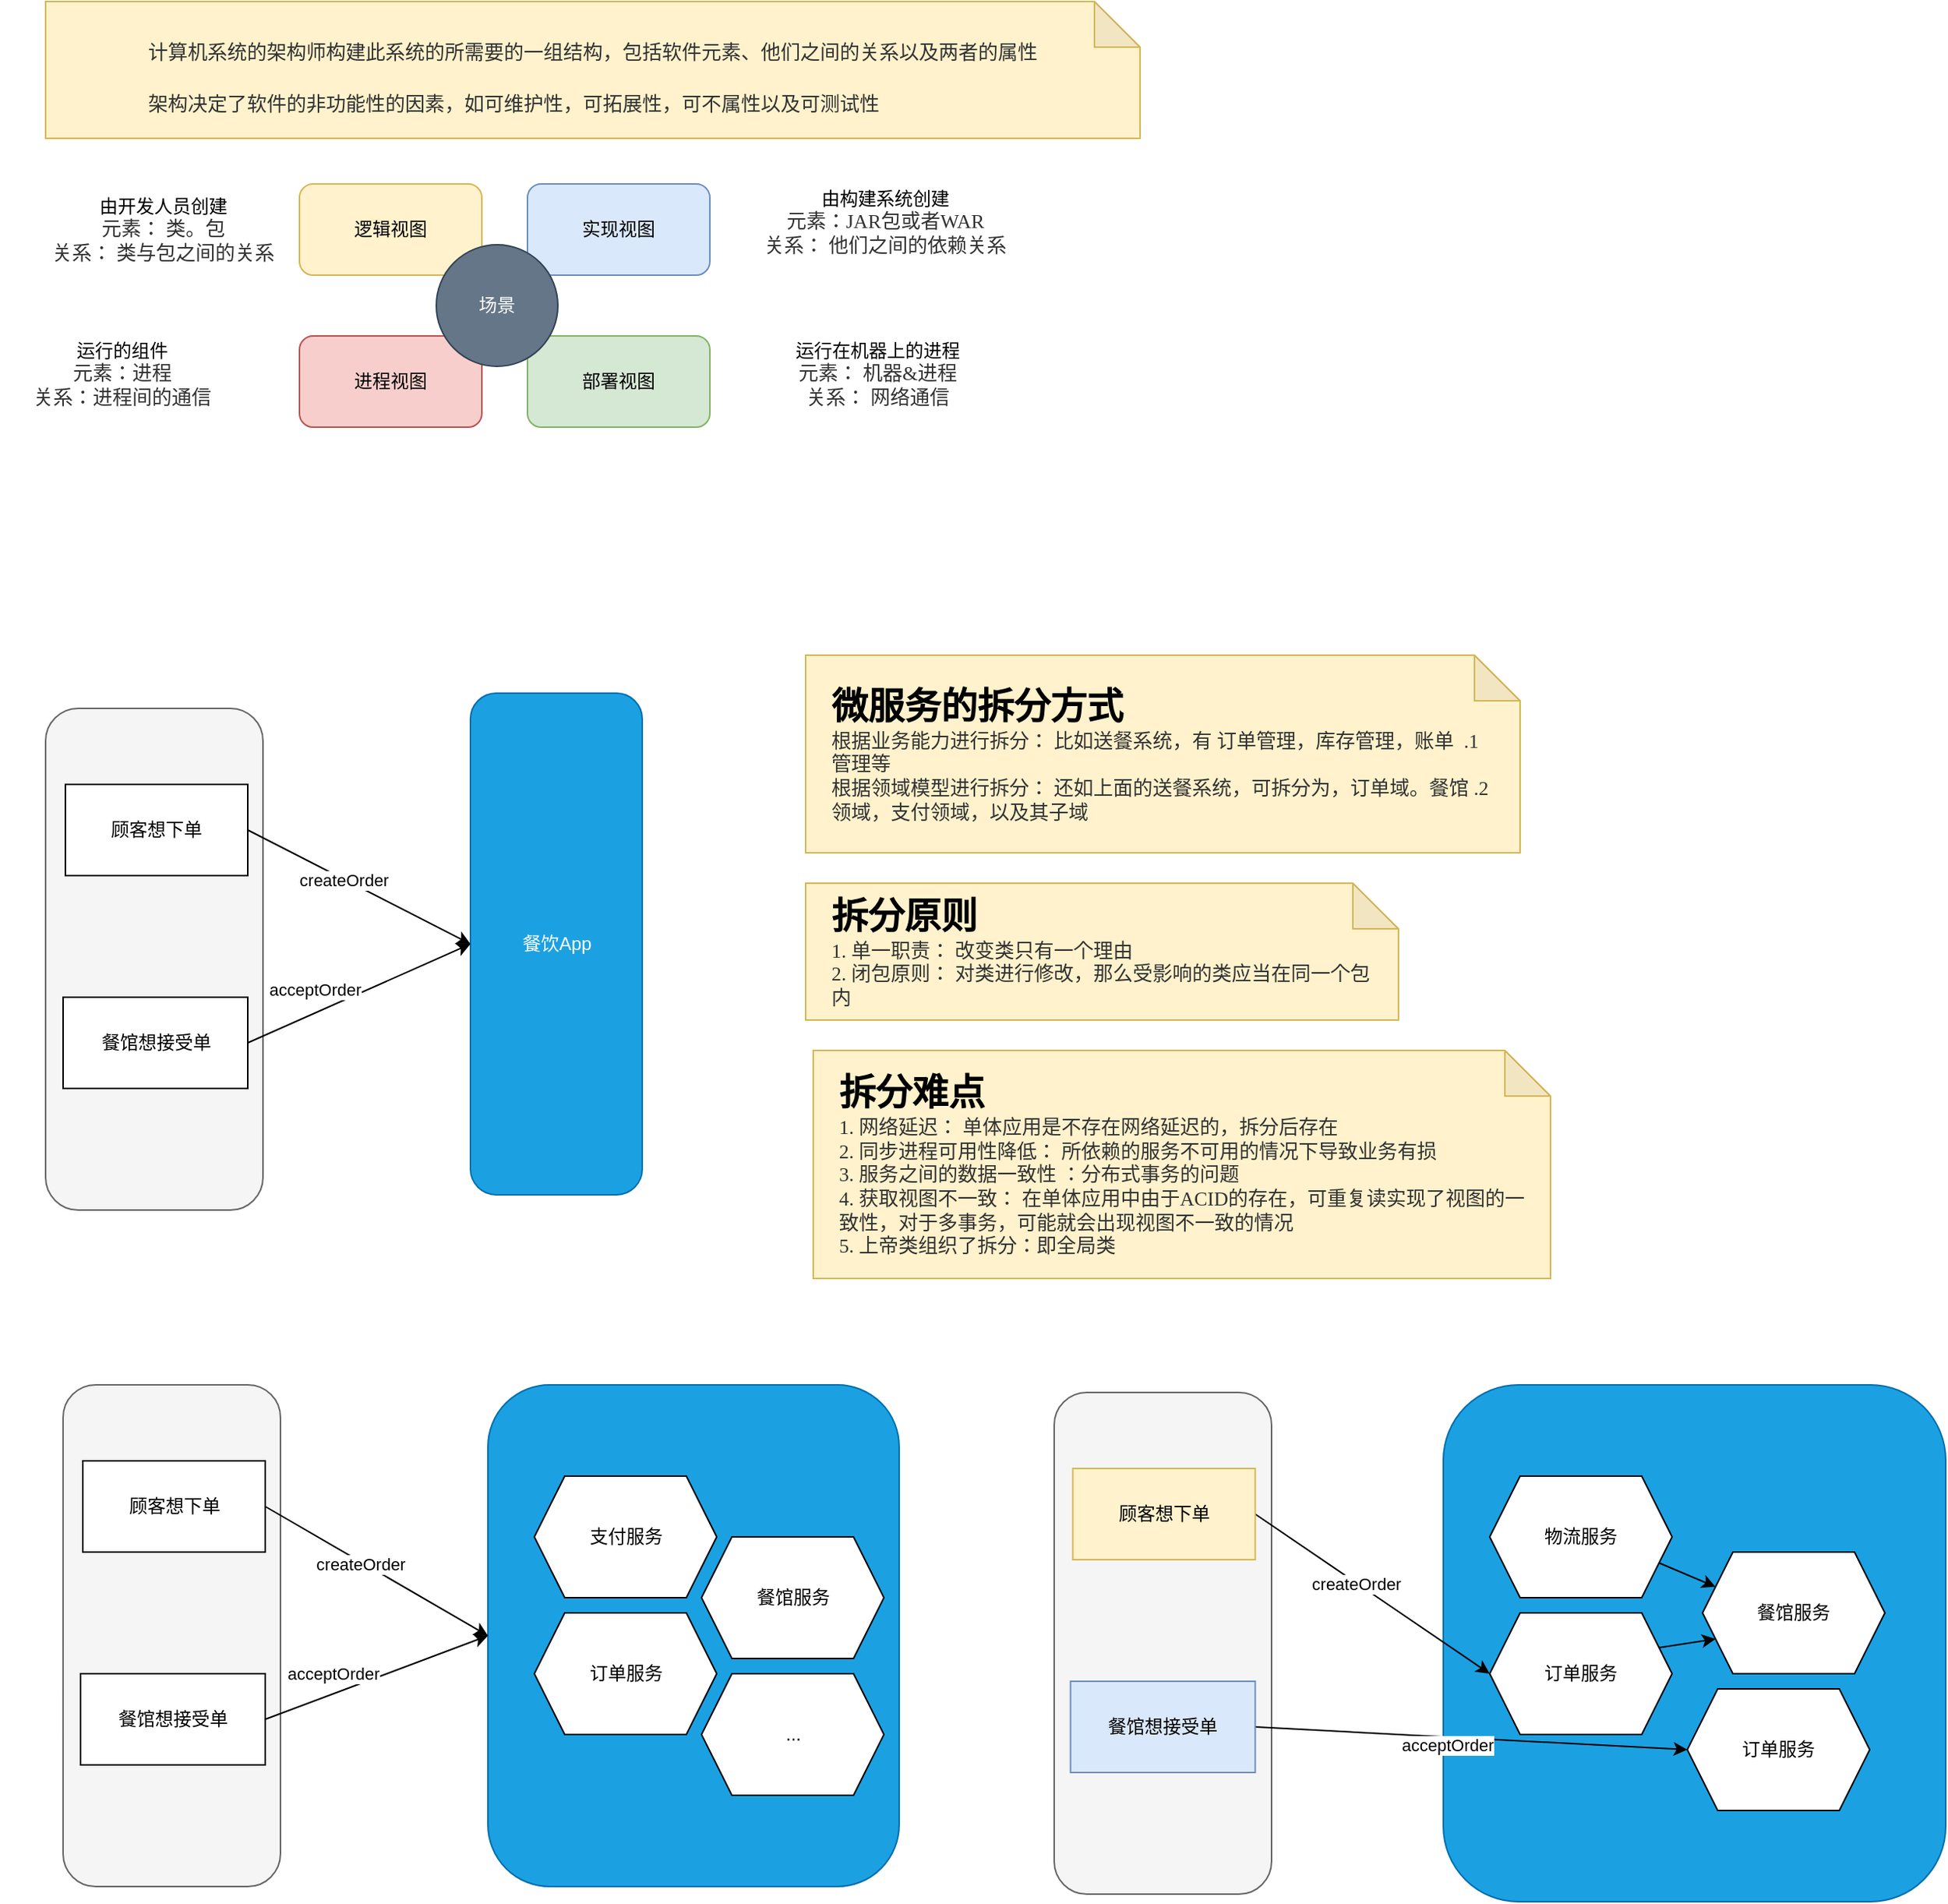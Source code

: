 <mxfile version="21.8.0" type="github">
  <diagram id="C5RBs43oDa-KdzZeNtuy" name="Page-1">
    <mxGraphModel dx="1465" dy="849" grid="1" gridSize="10" guides="1" tooltips="1" connect="1" arrows="1" fold="1" page="1" pageScale="1" pageWidth="1654" pageHeight="1169" math="1" shadow="0">
      <root>
        <mxCell id="WIyWlLk6GJQsqaUBKTNV-0" />
        <mxCell id="WIyWlLk6GJQsqaUBKTNV-1" parent="WIyWlLk6GJQsqaUBKTNV-0" />
        <mxCell id="3KiA_Lac_WNfhhEKunAJ-5" value="逻辑视图" style="rounded=1;whiteSpace=wrap;html=1;fillColor=#fff2cc;strokeColor=#d6b656;" parent="WIyWlLk6GJQsqaUBKTNV-1" vertex="1">
          <mxGeometry x="227" y="140" width="120" height="60" as="geometry" />
        </mxCell>
        <mxCell id="3KiA_Lac_WNfhhEKunAJ-6" value="进程视图" style="rounded=1;whiteSpace=wrap;html=1;fillColor=#f8cecc;strokeColor=#b85450;" parent="WIyWlLk6GJQsqaUBKTNV-1" vertex="1">
          <mxGeometry x="227" y="240" width="120" height="60" as="geometry" />
        </mxCell>
        <mxCell id="3KiA_Lac_WNfhhEKunAJ-7" value="实现视图" style="rounded=1;whiteSpace=wrap;html=1;fillColor=#dae8fc;strokeColor=#6c8ebf;" parent="WIyWlLk6GJQsqaUBKTNV-1" vertex="1">
          <mxGeometry x="377" y="140" width="120" height="60" as="geometry" />
        </mxCell>
        <mxCell id="3KiA_Lac_WNfhhEKunAJ-8" value="部署视图" style="rounded=1;whiteSpace=wrap;html=1;fillColor=#d5e8d4;strokeColor=#82b366;" parent="WIyWlLk6GJQsqaUBKTNV-1" vertex="1">
          <mxGeometry x="377" y="240" width="120" height="60" as="geometry" />
        </mxCell>
        <mxCell id="3KiA_Lac_WNfhhEKunAJ-9" value="场景" style="ellipse;whiteSpace=wrap;html=1;aspect=fixed;fillColor=#647687;fontColor=#ffffff;strokeColor=#314354;" parent="WIyWlLk6GJQsqaUBKTNV-1" vertex="1">
          <mxGeometry x="317" y="180" width="80" height="80" as="geometry" />
        </mxCell>
        <mxCell id="3KiA_Lac_WNfhhEKunAJ-12" value="由开发人员创建&lt;div style=&quot;resize: none; outline: none; font-size: 13px; color: rgb(50, 50, 50); font-family: 微软雅黑;&quot;&gt;元素： 类。包&lt;/div&gt;&lt;div style=&quot;resize: none; outline: none; font-size: 13px; color: rgb(50, 50, 50); font-family: 微软雅黑;&quot;&gt;关系： 类与包之间的关系&lt;/div&gt;" style="text;html=1;align=center;verticalAlign=middle;resizable=0;points=[];autosize=1;strokeColor=none;fillColor=none;" parent="WIyWlLk6GJQsqaUBKTNV-1" vertex="1">
          <mxGeometry x="37" y="135" width="200" height="70" as="geometry" />
        </mxCell>
        <mxCell id="3KiA_Lac_WNfhhEKunAJ-13" value="运行的组件&lt;div style=&quot;resize: none; outline: none; font-size: 13px; color: rgb(50, 50, 50); font-family: 微软雅黑;&quot;&gt;元素：进程&lt;/div&gt;&lt;div style=&quot;resize: none; outline: none; font-size: 13px; color: rgb(50, 50, 50); font-family: 微软雅黑;&quot;&gt;关系：进程间的通信&lt;/div&gt;" style="text;html=1;align=center;verticalAlign=middle;resizable=0;points=[];autosize=1;strokeColor=none;fillColor=none;" parent="WIyWlLk6GJQsqaUBKTNV-1" vertex="1">
          <mxGeometry x="30" y="230" width="160" height="70" as="geometry" />
        </mxCell>
        <mxCell id="3KiA_Lac_WNfhhEKunAJ-14" value="由构建系统创建&lt;div style=&quot;resize: none; outline: none; font-size: 13px; color: rgb(50, 50, 50); font-family: 微软雅黑;&quot;&gt;元素：JAR包或者WAR&lt;/div&gt;&lt;div style=&quot;resize: none; outline: none; font-size: 13px; color: rgb(50, 50, 50); font-family: 微软雅黑;&quot;&gt;关系： 他们之间的依赖关系&lt;/div&gt;" style="text;html=1;align=center;verticalAlign=middle;resizable=0;points=[];autosize=1;strokeColor=none;fillColor=none;" parent="WIyWlLk6GJQsqaUBKTNV-1" vertex="1">
          <mxGeometry x="507" y="130" width="210" height="70" as="geometry" />
        </mxCell>
        <mxCell id="3KiA_Lac_WNfhhEKunAJ-15" value="运行在机器上的进程&lt;div style=&quot;resize: none; outline: none; font-size: 13px; color: rgb(50, 50, 50); font-family: 微软雅黑;&quot;&gt;元素： 机器&amp;amp;进程&lt;/div&gt;&lt;div style=&quot;resize: none; outline: none; font-size: 13px; color: rgb(50, 50, 50); font-family: 微软雅黑;&quot;&gt;关系： 网络通信&lt;/div&gt;" style="text;html=1;align=center;verticalAlign=middle;resizable=0;points=[];autosize=1;strokeColor=none;fillColor=none;" parent="WIyWlLk6GJQsqaUBKTNV-1" vertex="1">
          <mxGeometry x="527" y="230" width="160" height="70" as="geometry" />
        </mxCell>
        <mxCell id="3KiA_Lac_WNfhhEKunAJ-16" value="" style="rounded=1;whiteSpace=wrap;html=1;fillColor=#f5f5f5;fontColor=#333333;strokeColor=#666666;" parent="WIyWlLk6GJQsqaUBKTNV-1" vertex="1">
          <mxGeometry x="60" y="485" width="143" height="330" as="geometry" />
        </mxCell>
        <mxCell id="3KiA_Lac_WNfhhEKunAJ-17" value="餐饮App" style="rounded=1;whiteSpace=wrap;html=1;fillColor=#1ba1e2;fontColor=#ffffff;strokeColor=#006EAF;" parent="WIyWlLk6GJQsqaUBKTNV-1" vertex="1">
          <mxGeometry x="339.5" y="475" width="113" height="330" as="geometry" />
        </mxCell>
        <mxCell id="3KiA_Lac_WNfhhEKunAJ-20" style="rounded=0;orthogonalLoop=1;jettySize=auto;html=1;exitX=1;exitY=0.5;exitDx=0;exitDy=0;entryX=0;entryY=0.5;entryDx=0;entryDy=0;" parent="WIyWlLk6GJQsqaUBKTNV-1" source="3KiA_Lac_WNfhhEKunAJ-18" target="3KiA_Lac_WNfhhEKunAJ-17" edge="1">
          <mxGeometry relative="1" as="geometry" />
        </mxCell>
        <mxCell id="3KiA_Lac_WNfhhEKunAJ-22" value="createOrder" style="edgeLabel;html=1;align=center;verticalAlign=middle;resizable=0;points=[];" parent="3KiA_Lac_WNfhhEKunAJ-20" vertex="1" connectable="0">
          <mxGeometry x="-0.138" y="-1" relative="1" as="geometry">
            <mxPoint as="offset" />
          </mxGeometry>
        </mxCell>
        <mxCell id="3KiA_Lac_WNfhhEKunAJ-18" value="顾客想下单" style="rounded=0;whiteSpace=wrap;html=1;" parent="WIyWlLk6GJQsqaUBKTNV-1" vertex="1">
          <mxGeometry x="73" y="535" width="120" height="60" as="geometry" />
        </mxCell>
        <mxCell id="3KiA_Lac_WNfhhEKunAJ-21" style="rounded=0;orthogonalLoop=1;jettySize=auto;html=1;exitX=1;exitY=0.5;exitDx=0;exitDy=0;entryX=0;entryY=0.5;entryDx=0;entryDy=0;" parent="WIyWlLk6GJQsqaUBKTNV-1" source="3KiA_Lac_WNfhhEKunAJ-19" target="3KiA_Lac_WNfhhEKunAJ-17" edge="1">
          <mxGeometry relative="1" as="geometry" />
        </mxCell>
        <mxCell id="3KiA_Lac_WNfhhEKunAJ-23" value="acceptOrder" style="edgeLabel;html=1;align=center;verticalAlign=middle;resizable=0;points=[];" parent="3KiA_Lac_WNfhhEKunAJ-21" vertex="1" connectable="0">
          <mxGeometry x="0.192" y="1" relative="1" as="geometry">
            <mxPoint x="-43" y="4" as="offset" />
          </mxGeometry>
        </mxCell>
        <mxCell id="3KiA_Lac_WNfhhEKunAJ-19" value="餐馆想接受单" style="rounded=0;whiteSpace=wrap;html=1;" parent="WIyWlLk6GJQsqaUBKTNV-1" vertex="1">
          <mxGeometry x="71.5" y="675" width="121.5" height="60" as="geometry" />
        </mxCell>
        <mxCell id="F_mLyd655lwNizN5p80W-0" value="&lt;h1 style=&quot;border-color: var(--border-color); text-align: left;&quot;&gt;&lt;font style=&quot;border-color: var(--border-color); color: rgb(50, 50, 50); font-family: 微软雅黑; font-size: 13px; font-weight: 400;&quot; color=&quot;#323232&quot;&gt;计算机系统的架构师构建此系统的所需要的一组结构，包括软件元素、他们之间的关系以及两者的属性&lt;/font&gt;&lt;div style=&quot;border-color: var(--border-color); resize: none; outline: none; font-size: 13px; color: rgb(50, 50, 50); font-family: 微软雅黑; font-weight: 400;&quot;&gt;&lt;font style=&quot;border-color: var(--border-color);&quot; color=&quot;#323232&quot;&gt;&lt;br style=&quot;border-color: var(--border-color);&quot;&gt;&lt;/font&gt;&lt;/div&gt;&lt;div style=&quot;border-color: var(--border-color); resize: none; outline: none; font-size: 13px; color: rgb(50, 50, 50); font-family: 微软雅黑; font-weight: 400;&quot;&gt;&lt;font style=&quot;border-color: var(--border-color);&quot; color=&quot;#323232&quot;&gt;架构决定了软件的非功能性的因素，如可维护性，可拓展性，可不属性以及可测试性&lt;/font&gt;&lt;/div&gt;&lt;/h1&gt;" style="shape=note;whiteSpace=wrap;html=1;backgroundOutline=1;darkOpacity=0.05;fillColor=#fff2cc;strokeColor=#d6b656;" parent="WIyWlLk6GJQsqaUBKTNV-1" vertex="1">
          <mxGeometry x="60" y="20" width="720" height="90" as="geometry" />
        </mxCell>
        <mxCell id="FTz0cPuI6kUVEm_UTkAv-1" value="&lt;h1 style=&quot;border-color: var(--border-color);&quot;&gt;微服务的拆分方式&lt;div style=&quot;resize: none; outline: none; font-size: 13px; color: rgb(50, 50, 50); font-family: 微软雅黑; font-weight: 400;&quot;&gt;1.&amp;nbsp; 根据业务能力进行拆分： 比如送餐系统，有 订单管理，库存管理，账单管理等&lt;/div&gt;&lt;div style=&quot;resize: none; outline: none; font-size: 13px; color: rgb(50, 50, 50); font-family: 微软雅黑; font-weight: 400;&quot;&gt;2. 根据领域模型进行拆分： 还如上面的送餐系统，可拆分为，订单域。餐馆领域，支付领域，以及其子域&lt;/div&gt;&lt;/h1&gt;" style="shape=note;whiteSpace=wrap;html=1;backgroundOutline=1;darkOpacity=0.05;fillColor=#fff2cc;strokeColor=#d6b656;align=left;textDirection=rtl;spacing=17;" vertex="1" parent="WIyWlLk6GJQsqaUBKTNV-1">
          <mxGeometry x="560" y="450" width="470" height="130" as="geometry" />
        </mxCell>
        <mxCell id="FTz0cPuI6kUVEm_UTkAv-3" value="&lt;h1 style=&quot;border-color: var(--border-color);&quot;&gt;拆分原则&lt;div style=&quot;resize: none; outline: none; font-size: 13px; color: rgb(50, 50, 50); font-family: 微软雅黑; font-weight: 400;&quot;&gt;1. 单一职责： 改变类只有一个理由&lt;/div&gt;&lt;div style=&quot;resize: none; outline: none; font-size: 13px; color: rgb(50, 50, 50); font-family: 微软雅黑; font-weight: 400;&quot;&gt;2. 闭包原则： 对类进行修改，那么受影响的类应当在同一个包内&lt;/div&gt;&lt;/h1&gt;" style="shape=note;whiteSpace=wrap;html=1;backgroundOutline=1;darkOpacity=0.05;fillColor=#fff2cc;strokeColor=#d6b656;align=left;spacing=17;" vertex="1" parent="WIyWlLk6GJQsqaUBKTNV-1">
          <mxGeometry x="560" y="600" width="390" height="90" as="geometry" />
        </mxCell>
        <mxCell id="FTz0cPuI6kUVEm_UTkAv-4" value="&lt;h1 style=&quot;border-color: var(--border-color);&quot;&gt;拆分难点&lt;div style=&quot;resize: none; outline: none; font-size: 13px; color: rgb(50, 50, 50); font-family: 微软雅黑; font-weight: 400;&quot;&gt;1. 网络延迟： 单体应用是不存在网络延迟的，拆分后存在&lt;/div&gt;&lt;div style=&quot;resize: none; outline: none; font-size: 13px; color: rgb(50, 50, 50); font-family: 微软雅黑; font-weight: 400;&quot;&gt;2. 同步进程可用性降低： 所依赖的服务不可用的情况下导致业务有损&lt;/div&gt;&lt;div style=&quot;resize: none; outline: none; font-size: 13px; color: rgb(50, 50, 50); font-family: 微软雅黑; font-weight: 400;&quot;&gt;3. 服务之间的数据一致性 ：分布式事务的问题&lt;/div&gt;&lt;div style=&quot;resize: none; outline: none; font-size: 13px; color: rgb(50, 50, 50); font-family: 微软雅黑; font-weight: 400;&quot;&gt;4. 获取视图不一致： 在单体应用中由于ACID的存在，可重复读实现了视图的一致性，对于多事务，可能就会出现视图不一致的情况&lt;/div&gt;&lt;div style=&quot;resize: none; outline: none; font-size: 13px; color: rgb(50, 50, 50); font-family: 微软雅黑; font-weight: 400;&quot;&gt;5. 上帝类组织了拆分：即全局类&lt;/div&gt;&lt;/h1&gt;" style="shape=note;whiteSpace=wrap;html=1;backgroundOutline=1;darkOpacity=0.05;fillColor=#fff2cc;strokeColor=#d6b656;align=left;spacing=17;" vertex="1" parent="WIyWlLk6GJQsqaUBKTNV-1">
          <mxGeometry x="565" y="710" width="485" height="150" as="geometry" />
        </mxCell>
        <mxCell id="FTz0cPuI6kUVEm_UTkAv-6" value="" style="rounded=1;whiteSpace=wrap;html=1;fillColor=#f5f5f5;fontColor=#333333;strokeColor=#666666;" vertex="1" parent="WIyWlLk6GJQsqaUBKTNV-1">
          <mxGeometry x="71.5" y="930" width="143" height="330" as="geometry" />
        </mxCell>
        <mxCell id="FTz0cPuI6kUVEm_UTkAv-7" value="" style="rounded=1;whiteSpace=wrap;html=1;fillColor=#1ba1e2;fontColor=#ffffff;strokeColor=#006EAF;" vertex="1" parent="WIyWlLk6GJQsqaUBKTNV-1">
          <mxGeometry x="351" y="930" width="270.5" height="330" as="geometry" />
        </mxCell>
        <mxCell id="FTz0cPuI6kUVEm_UTkAv-8" style="rounded=0;orthogonalLoop=1;jettySize=auto;html=1;exitX=1;exitY=0.5;exitDx=0;exitDy=0;entryX=0;entryY=0.5;entryDx=0;entryDy=0;" edge="1" parent="WIyWlLk6GJQsqaUBKTNV-1" source="FTz0cPuI6kUVEm_UTkAv-10" target="FTz0cPuI6kUVEm_UTkAv-7">
          <mxGeometry relative="1" as="geometry" />
        </mxCell>
        <mxCell id="FTz0cPuI6kUVEm_UTkAv-9" value="createOrder" style="edgeLabel;html=1;align=center;verticalAlign=middle;resizable=0;points=[];" vertex="1" connectable="0" parent="FTz0cPuI6kUVEm_UTkAv-8">
          <mxGeometry x="-0.138" y="-1" relative="1" as="geometry">
            <mxPoint as="offset" />
          </mxGeometry>
        </mxCell>
        <mxCell id="FTz0cPuI6kUVEm_UTkAv-10" value="顾客想下单" style="rounded=0;whiteSpace=wrap;html=1;" vertex="1" parent="WIyWlLk6GJQsqaUBKTNV-1">
          <mxGeometry x="84.5" y="980" width="120" height="60" as="geometry" />
        </mxCell>
        <mxCell id="FTz0cPuI6kUVEm_UTkAv-11" style="rounded=0;orthogonalLoop=1;jettySize=auto;html=1;exitX=1;exitY=0.5;exitDx=0;exitDy=0;entryX=0;entryY=0.5;entryDx=0;entryDy=0;" edge="1" parent="WIyWlLk6GJQsqaUBKTNV-1" source="FTz0cPuI6kUVEm_UTkAv-13" target="FTz0cPuI6kUVEm_UTkAv-7">
          <mxGeometry relative="1" as="geometry" />
        </mxCell>
        <mxCell id="FTz0cPuI6kUVEm_UTkAv-12" value="acceptOrder" style="edgeLabel;html=1;align=center;verticalAlign=middle;resizable=0;points=[];" vertex="1" connectable="0" parent="FTz0cPuI6kUVEm_UTkAv-11">
          <mxGeometry x="0.192" y="1" relative="1" as="geometry">
            <mxPoint x="-43" y="4" as="offset" />
          </mxGeometry>
        </mxCell>
        <mxCell id="FTz0cPuI6kUVEm_UTkAv-13" value="餐馆想接受单" style="rounded=0;whiteSpace=wrap;html=1;" vertex="1" parent="WIyWlLk6GJQsqaUBKTNV-1">
          <mxGeometry x="83" y="1120" width="121.5" height="60" as="geometry" />
        </mxCell>
        <mxCell id="FTz0cPuI6kUVEm_UTkAv-14" value="支付服务" style="shape=hexagon;perimeter=hexagonPerimeter2;whiteSpace=wrap;html=1;fixedSize=1;" vertex="1" parent="WIyWlLk6GJQsqaUBKTNV-1">
          <mxGeometry x="381.5" y="990" width="120" height="80" as="geometry" />
        </mxCell>
        <mxCell id="FTz0cPuI6kUVEm_UTkAv-15" value="订单服务" style="shape=hexagon;perimeter=hexagonPerimeter2;whiteSpace=wrap;html=1;fixedSize=1;" vertex="1" parent="WIyWlLk6GJQsqaUBKTNV-1">
          <mxGeometry x="381.5" y="1080" width="120" height="80" as="geometry" />
        </mxCell>
        <mxCell id="FTz0cPuI6kUVEm_UTkAv-16" value="餐馆服务" style="shape=hexagon;perimeter=hexagonPerimeter2;whiteSpace=wrap;html=1;fixedSize=1;" vertex="1" parent="WIyWlLk6GJQsqaUBKTNV-1">
          <mxGeometry x="491.5" y="1030" width="120" height="80" as="geometry" />
        </mxCell>
        <mxCell id="FTz0cPuI6kUVEm_UTkAv-17" value="..." style="shape=hexagon;perimeter=hexagonPerimeter2;whiteSpace=wrap;html=1;fixedSize=1;" vertex="1" parent="WIyWlLk6GJQsqaUBKTNV-1">
          <mxGeometry x="491.5" y="1120" width="120" height="80" as="geometry" />
        </mxCell>
        <mxCell id="FTz0cPuI6kUVEm_UTkAv-18" value="" style="rounded=1;whiteSpace=wrap;html=1;fillColor=#f5f5f5;fontColor=#333333;strokeColor=#666666;" vertex="1" parent="WIyWlLk6GJQsqaUBKTNV-1">
          <mxGeometry x="723.5" y="935" width="143" height="330" as="geometry" />
        </mxCell>
        <mxCell id="FTz0cPuI6kUVEm_UTkAv-19" value="" style="rounded=1;whiteSpace=wrap;html=1;fillColor=#1ba1e2;fontColor=#ffffff;strokeColor=#006EAF;" vertex="1" parent="WIyWlLk6GJQsqaUBKTNV-1">
          <mxGeometry x="979.5" y="930" width="330.5" height="340" as="geometry" />
        </mxCell>
        <mxCell id="FTz0cPuI6kUVEm_UTkAv-20" style="rounded=0;orthogonalLoop=1;jettySize=auto;html=1;exitX=1;exitY=0.5;exitDx=0;exitDy=0;entryX=0;entryY=0.5;entryDx=0;entryDy=0;" edge="1" parent="WIyWlLk6GJQsqaUBKTNV-1" source="FTz0cPuI6kUVEm_UTkAv-22" target="FTz0cPuI6kUVEm_UTkAv-27">
          <mxGeometry relative="1" as="geometry" />
        </mxCell>
        <mxCell id="FTz0cPuI6kUVEm_UTkAv-21" value="createOrder" style="edgeLabel;html=1;align=center;verticalAlign=middle;resizable=0;points=[];" vertex="1" connectable="0" parent="FTz0cPuI6kUVEm_UTkAv-20">
          <mxGeometry x="-0.138" y="-1" relative="1" as="geometry">
            <mxPoint as="offset" />
          </mxGeometry>
        </mxCell>
        <mxCell id="FTz0cPuI6kUVEm_UTkAv-22" value="顾客想下单" style="rounded=0;whiteSpace=wrap;html=1;fillColor=#fff2cc;strokeColor=#d6b656;" vertex="1" parent="WIyWlLk6GJQsqaUBKTNV-1">
          <mxGeometry x="735.75" y="985" width="120" height="60" as="geometry" />
        </mxCell>
        <mxCell id="FTz0cPuI6kUVEm_UTkAv-23" style="rounded=0;orthogonalLoop=1;jettySize=auto;html=1;exitX=1;exitY=0.5;exitDx=0;exitDy=0;entryX=0;entryY=0.5;entryDx=0;entryDy=0;" edge="1" parent="WIyWlLk6GJQsqaUBKTNV-1" source="FTz0cPuI6kUVEm_UTkAv-25" target="FTz0cPuI6kUVEm_UTkAv-29">
          <mxGeometry relative="1" as="geometry" />
        </mxCell>
        <mxCell id="FTz0cPuI6kUVEm_UTkAv-24" value="acceptOrder" style="edgeLabel;html=1;align=center;verticalAlign=middle;resizable=0;points=[];" vertex="1" connectable="0" parent="FTz0cPuI6kUVEm_UTkAv-23">
          <mxGeometry x="0.192" y="1" relative="1" as="geometry">
            <mxPoint x="-43" y="4" as="offset" />
          </mxGeometry>
        </mxCell>
        <mxCell id="FTz0cPuI6kUVEm_UTkAv-25" value="餐馆想接受单" style="rounded=0;whiteSpace=wrap;html=1;fillColor=#dae8fc;strokeColor=#6c8ebf;" vertex="1" parent="WIyWlLk6GJQsqaUBKTNV-1">
          <mxGeometry x="734.25" y="1125" width="121.5" height="60" as="geometry" />
        </mxCell>
        <mxCell id="FTz0cPuI6kUVEm_UTkAv-30" style="rounded=0;orthogonalLoop=1;jettySize=auto;html=1;exitX=1;exitY=0.75;exitDx=0;exitDy=0;entryX=0;entryY=0.25;entryDx=0;entryDy=0;" edge="1" parent="WIyWlLk6GJQsqaUBKTNV-1" source="FTz0cPuI6kUVEm_UTkAv-26" target="FTz0cPuI6kUVEm_UTkAv-28">
          <mxGeometry relative="1" as="geometry" />
        </mxCell>
        <mxCell id="FTz0cPuI6kUVEm_UTkAv-26" value="物流服务" style="shape=hexagon;perimeter=hexagonPerimeter2;whiteSpace=wrap;html=1;fixedSize=1;" vertex="1" parent="WIyWlLk6GJQsqaUBKTNV-1">
          <mxGeometry x="1010" y="990" width="120" height="80" as="geometry" />
        </mxCell>
        <mxCell id="FTz0cPuI6kUVEm_UTkAv-31" style="rounded=0;orthogonalLoop=1;jettySize=auto;html=1;exitX=1;exitY=0.25;exitDx=0;exitDy=0;entryX=0;entryY=0.75;entryDx=0;entryDy=0;" edge="1" parent="WIyWlLk6GJQsqaUBKTNV-1" source="FTz0cPuI6kUVEm_UTkAv-27" target="FTz0cPuI6kUVEm_UTkAv-28">
          <mxGeometry relative="1" as="geometry" />
        </mxCell>
        <mxCell id="FTz0cPuI6kUVEm_UTkAv-27" value="订单服务" style="shape=hexagon;perimeter=hexagonPerimeter2;whiteSpace=wrap;html=1;fixedSize=1;" vertex="1" parent="WIyWlLk6GJQsqaUBKTNV-1">
          <mxGeometry x="1010" y="1080" width="120" height="80" as="geometry" />
        </mxCell>
        <mxCell id="FTz0cPuI6kUVEm_UTkAv-28" value="餐馆服务" style="shape=hexagon;perimeter=hexagonPerimeter2;whiteSpace=wrap;html=1;fixedSize=1;" vertex="1" parent="WIyWlLk6GJQsqaUBKTNV-1">
          <mxGeometry x="1150" y="1040" width="120" height="80" as="geometry" />
        </mxCell>
        <mxCell id="FTz0cPuI6kUVEm_UTkAv-29" value="订单服务" style="shape=hexagon;perimeter=hexagonPerimeter2;whiteSpace=wrap;html=1;fixedSize=1;" vertex="1" parent="WIyWlLk6GJQsqaUBKTNV-1">
          <mxGeometry x="1140" y="1130" width="120" height="80" as="geometry" />
        </mxCell>
      </root>
    </mxGraphModel>
  </diagram>
</mxfile>
